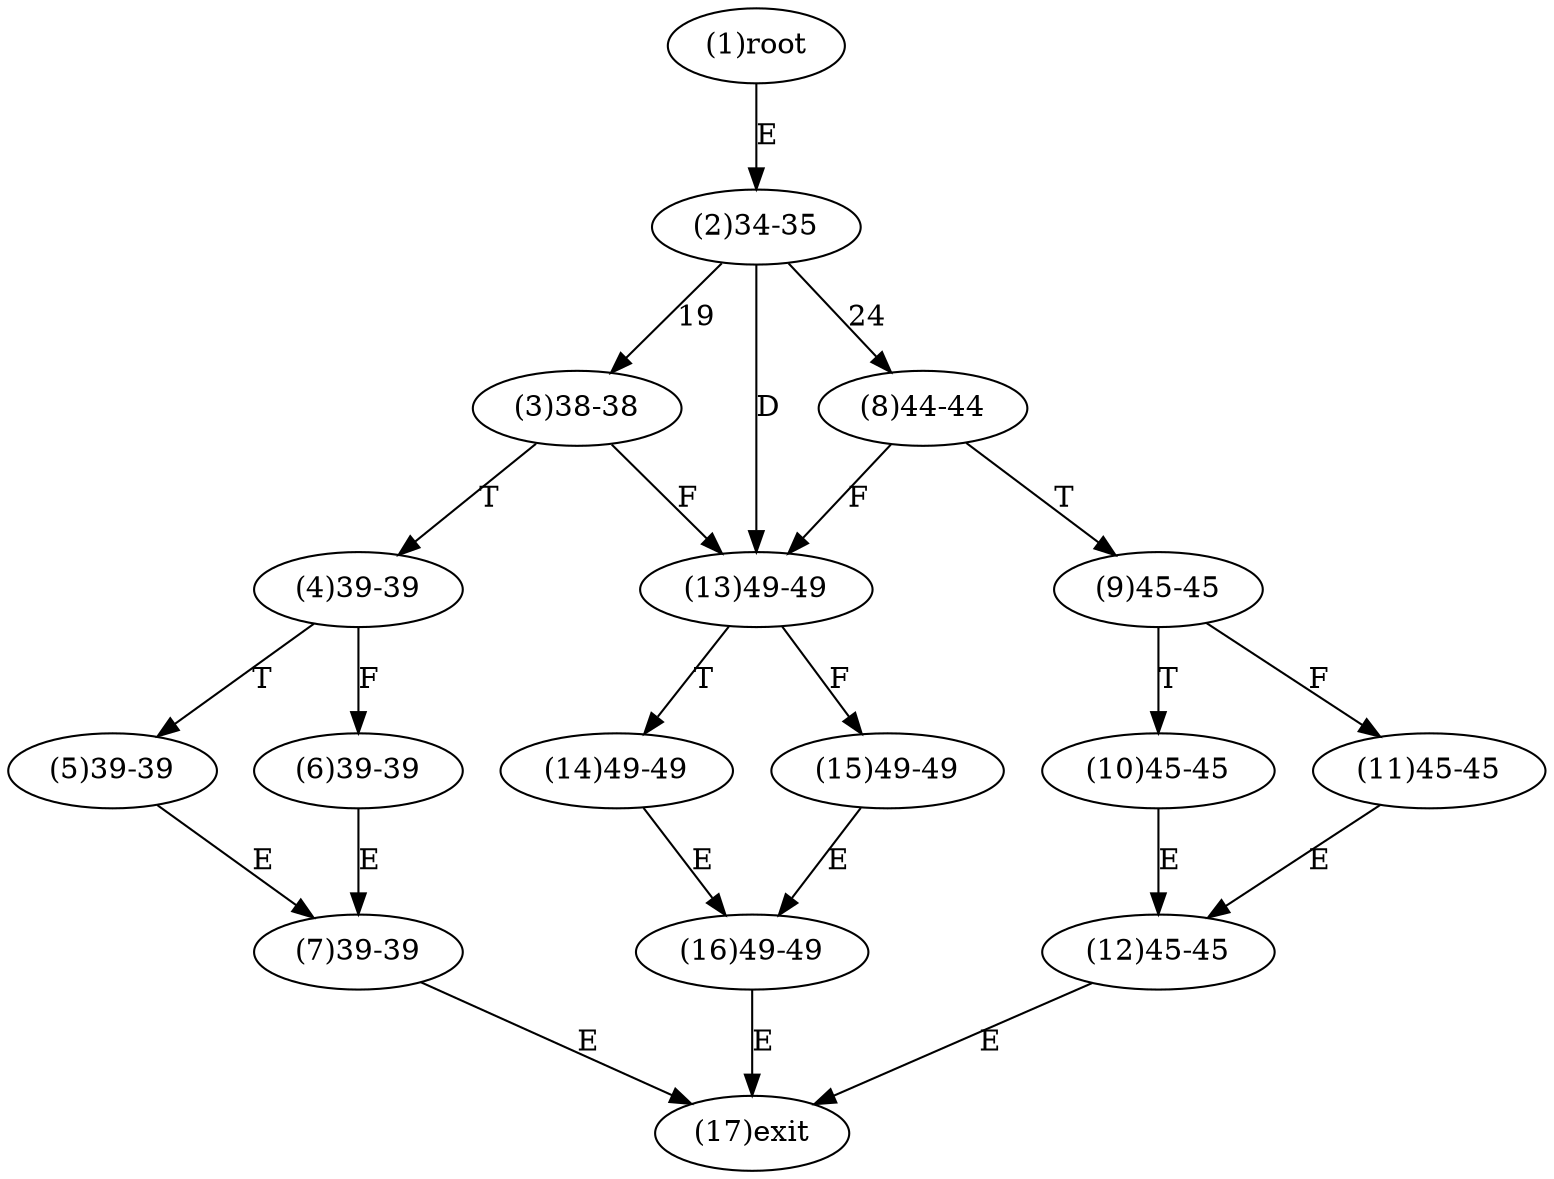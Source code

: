 digraph "" { 
1[ label="(1)root"];
2[ label="(2)34-35"];
3[ label="(3)38-38"];
4[ label="(4)39-39"];
5[ label="(5)39-39"];
6[ label="(6)39-39"];
7[ label="(7)39-39"];
8[ label="(8)44-44"];
9[ label="(9)45-45"];
10[ label="(10)45-45"];
11[ label="(11)45-45"];
12[ label="(12)45-45"];
13[ label="(13)49-49"];
14[ label="(14)49-49"];
15[ label="(15)49-49"];
17[ label="(17)exit"];
16[ label="(16)49-49"];
1->2[ label="E"];
2->3[ label="19"];
2->8[ label="24"];
2->13[ label="D"];
3->13[ label="F"];
3->4[ label="T"];
4->6[ label="F"];
4->5[ label="T"];
5->7[ label="E"];
6->7[ label="E"];
7->17[ label="E"];
8->13[ label="F"];
8->9[ label="T"];
9->11[ label="F"];
9->10[ label="T"];
10->12[ label="E"];
11->12[ label="E"];
12->17[ label="E"];
13->15[ label="F"];
13->14[ label="T"];
14->16[ label="E"];
15->16[ label="E"];
16->17[ label="E"];
}